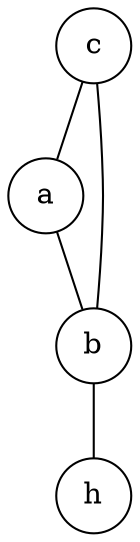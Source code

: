 graph G {
    a -- b
    c -- a
    c -- b
    b -- h
    a[shape=circle]
    b[shape=circle]
    c[shape=circle]
    h[shape=circle]
}